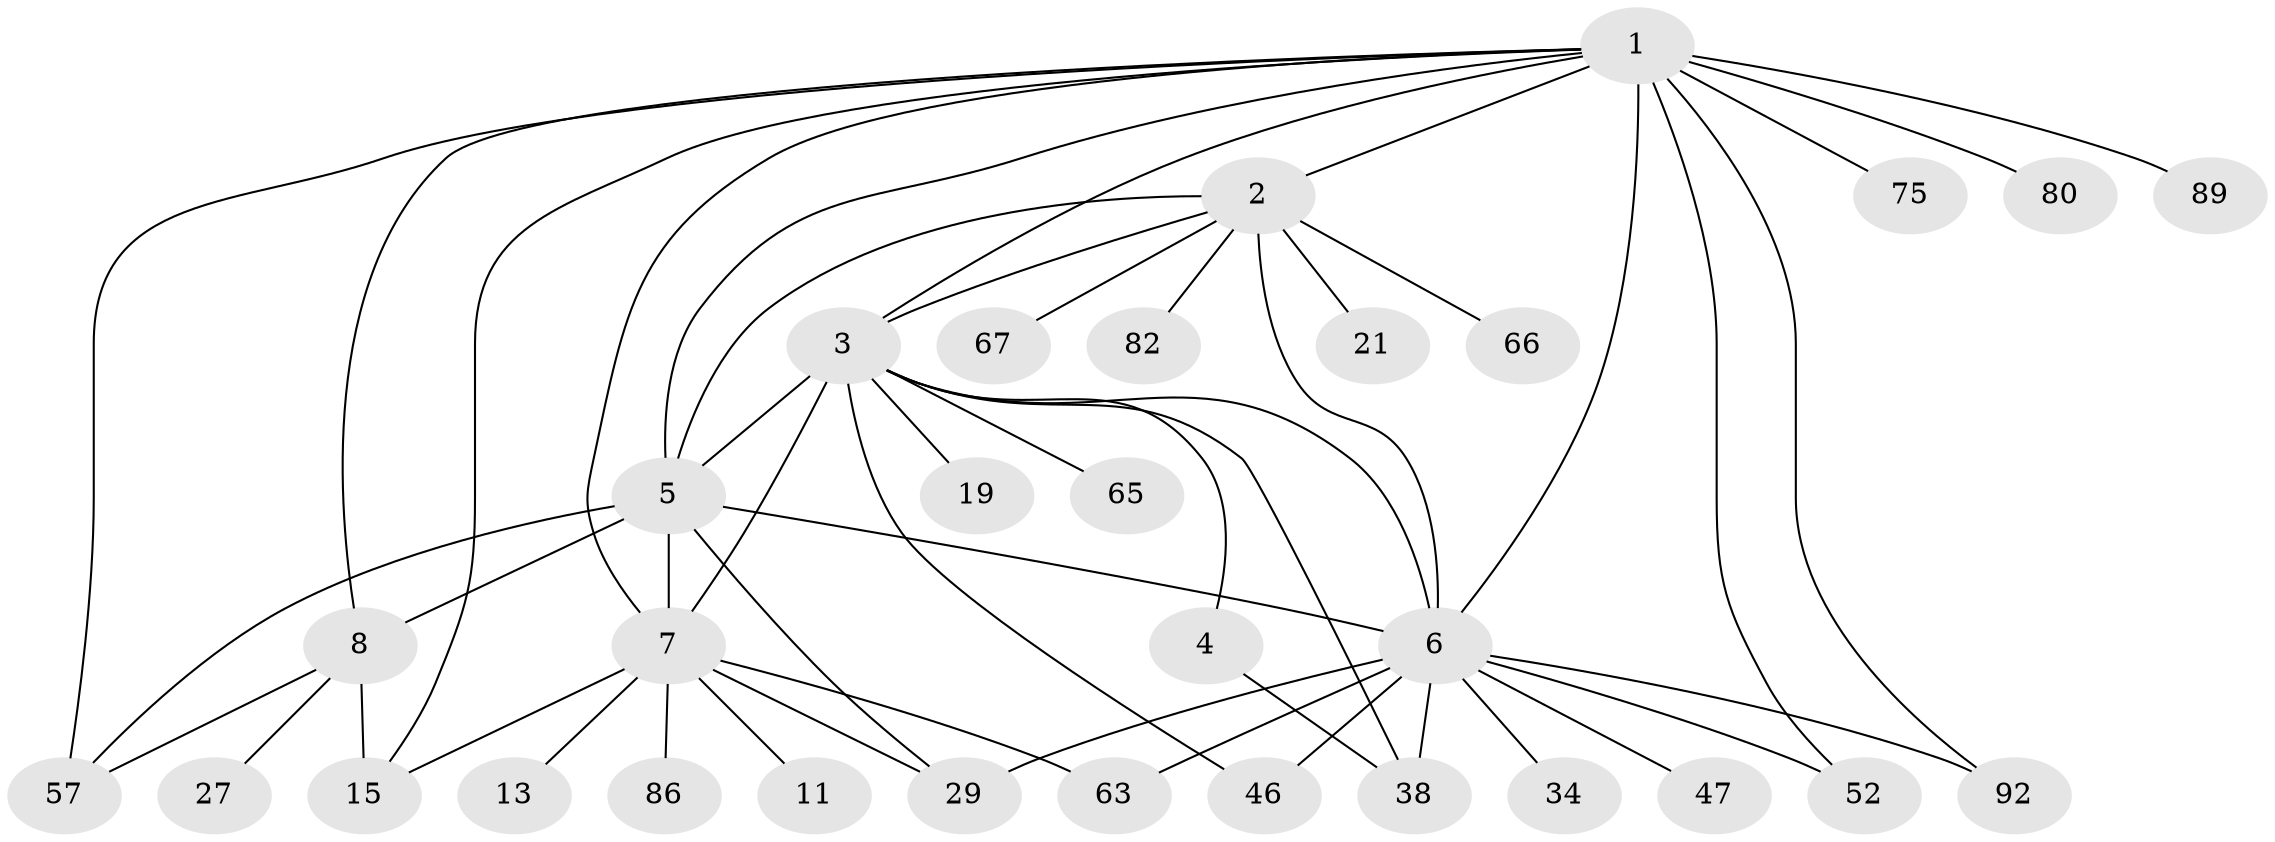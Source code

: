 // original degree distribution, {22: 0.009433962264150943, 9: 0.018867924528301886, 17: 0.009433962264150943, 2: 0.2358490566037736, 15: 0.009433962264150943, 19: 0.009433962264150943, 10: 0.009433962264150943, 4: 0.04716981132075472, 1: 0.4528301886792453, 20: 0.009433962264150943, 5: 0.05660377358490566, 6: 0.009433962264150943, 3: 0.12264150943396226}
// Generated by graph-tools (version 1.1) at 2025/18/03/04/25 18:18:24]
// undirected, 31 vertices, 51 edges
graph export_dot {
graph [start="1"]
  node [color=gray90,style=filled];
  1 [super="+25+9"];
  2;
  3 [super="+16+56+45+35+72+76"];
  4;
  5 [super="+44+90+103+93+37+14+51"];
  6 [super="+41+22+96+74+98+12+10+24+17+18+31"];
  7;
  8 [super="+32+20"];
  11 [super="+99"];
  13;
  15 [super="+58"];
  19;
  21 [super="+48"];
  27;
  29 [super="+54+36+102+59"];
  34;
  38;
  46 [super="+70"];
  47;
  52 [super="+53"];
  57 [super="+64"];
  63 [super="+85"];
  65;
  66;
  67;
  75;
  80 [super="+95"];
  82;
  86;
  89;
  92;
  1 -- 2 [weight=2];
  1 -- 6 [weight=7];
  1 -- 7;
  1 -- 15 [weight=3];
  1 -- 52;
  1 -- 75;
  1 -- 80;
  1 -- 89;
  1 -- 92;
  1 -- 57;
  1 -- 5;
  1 -- 8;
  1 -- 3;
  2 -- 3;
  2 -- 5;
  2 -- 21;
  2 -- 66;
  2 -- 67;
  2 -- 82;
  2 -- 6;
  3 -- 4;
  3 -- 7 [weight=2];
  3 -- 19;
  3 -- 38;
  3 -- 65;
  3 -- 46;
  3 -- 6 [weight=5];
  3 -- 5;
  4 -- 38;
  5 -- 7;
  5 -- 8;
  5 -- 6 [weight=4];
  5 -- 29;
  5 -- 57;
  6 -- 29;
  6 -- 46;
  6 -- 38;
  6 -- 52;
  6 -- 63;
  6 -- 34;
  6 -- 47;
  6 -- 92;
  7 -- 11;
  7 -- 13;
  7 -- 15;
  7 -- 86;
  7 -- 63;
  7 -- 29;
  8 -- 57;
  8 -- 27;
  8 -- 15;
}

